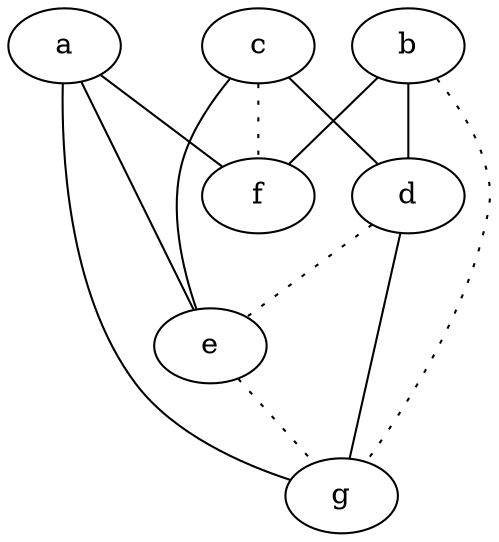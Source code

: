 graph {
a -- e;
a -- f;
a -- g;
b -- d;
b -- f;
b -- g [style=dotted];
c -- d;
c -- e;
c -- f [style=dotted];
d -- e [style=dotted];
d -- g;
e -- g [style=dotted];
}
